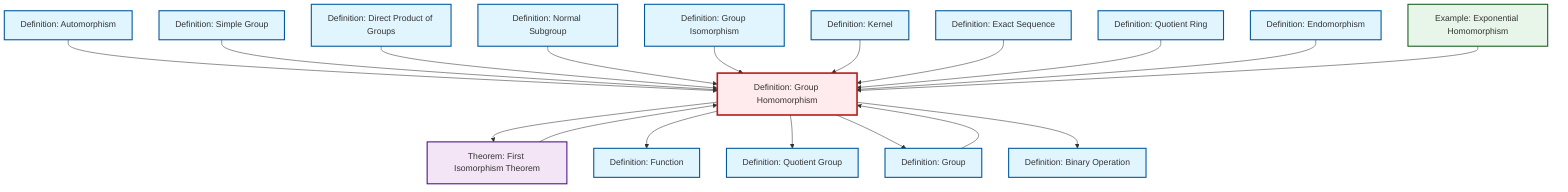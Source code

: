 graph TD
    classDef definition fill:#e1f5fe,stroke:#01579b,stroke-width:2px
    classDef theorem fill:#f3e5f5,stroke:#4a148c,stroke-width:2px
    classDef axiom fill:#fff3e0,stroke:#e65100,stroke-width:2px
    classDef example fill:#e8f5e9,stroke:#1b5e20,stroke-width:2px
    classDef current fill:#ffebee,stroke:#b71c1c,stroke-width:3px
    def-simple-group["Definition: Simple Group"]:::definition
    def-quotient-ring["Definition: Quotient Ring"]:::definition
    def-isomorphism["Definition: Group Isomorphism"]:::definition
    def-exact-sequence["Definition: Exact Sequence"]:::definition
    def-group["Definition: Group"]:::definition
    thm-first-isomorphism["Theorem: First Isomorphism Theorem"]:::theorem
    def-quotient-group["Definition: Quotient Group"]:::definition
    ex-exponential-homomorphism["Example: Exponential Homomorphism"]:::example
    def-kernel["Definition: Kernel"]:::definition
    def-binary-operation["Definition: Binary Operation"]:::definition
    def-function["Definition: Function"]:::definition
    def-direct-product["Definition: Direct Product of Groups"]:::definition
    def-homomorphism["Definition: Group Homomorphism"]:::definition
    def-normal-subgroup["Definition: Normal Subgroup"]:::definition
    def-endomorphism["Definition: Endomorphism"]:::definition
    def-automorphism["Definition: Automorphism"]:::definition
    def-group --> def-homomorphism
    def-automorphism --> def-homomorphism
    def-simple-group --> def-homomorphism
    def-direct-product --> def-homomorphism
    def-normal-subgroup --> def-homomorphism
    def-homomorphism --> thm-first-isomorphism
    def-isomorphism --> def-homomorphism
    def-kernel --> def-homomorphism
    def-homomorphism --> def-function
    def-homomorphism --> def-quotient-group
    thm-first-isomorphism --> def-homomorphism
    def-homomorphism --> def-group
    def-exact-sequence --> def-homomorphism
    def-homomorphism --> def-binary-operation
    def-quotient-ring --> def-homomorphism
    def-endomorphism --> def-homomorphism
    ex-exponential-homomorphism --> def-homomorphism
    class def-homomorphism current